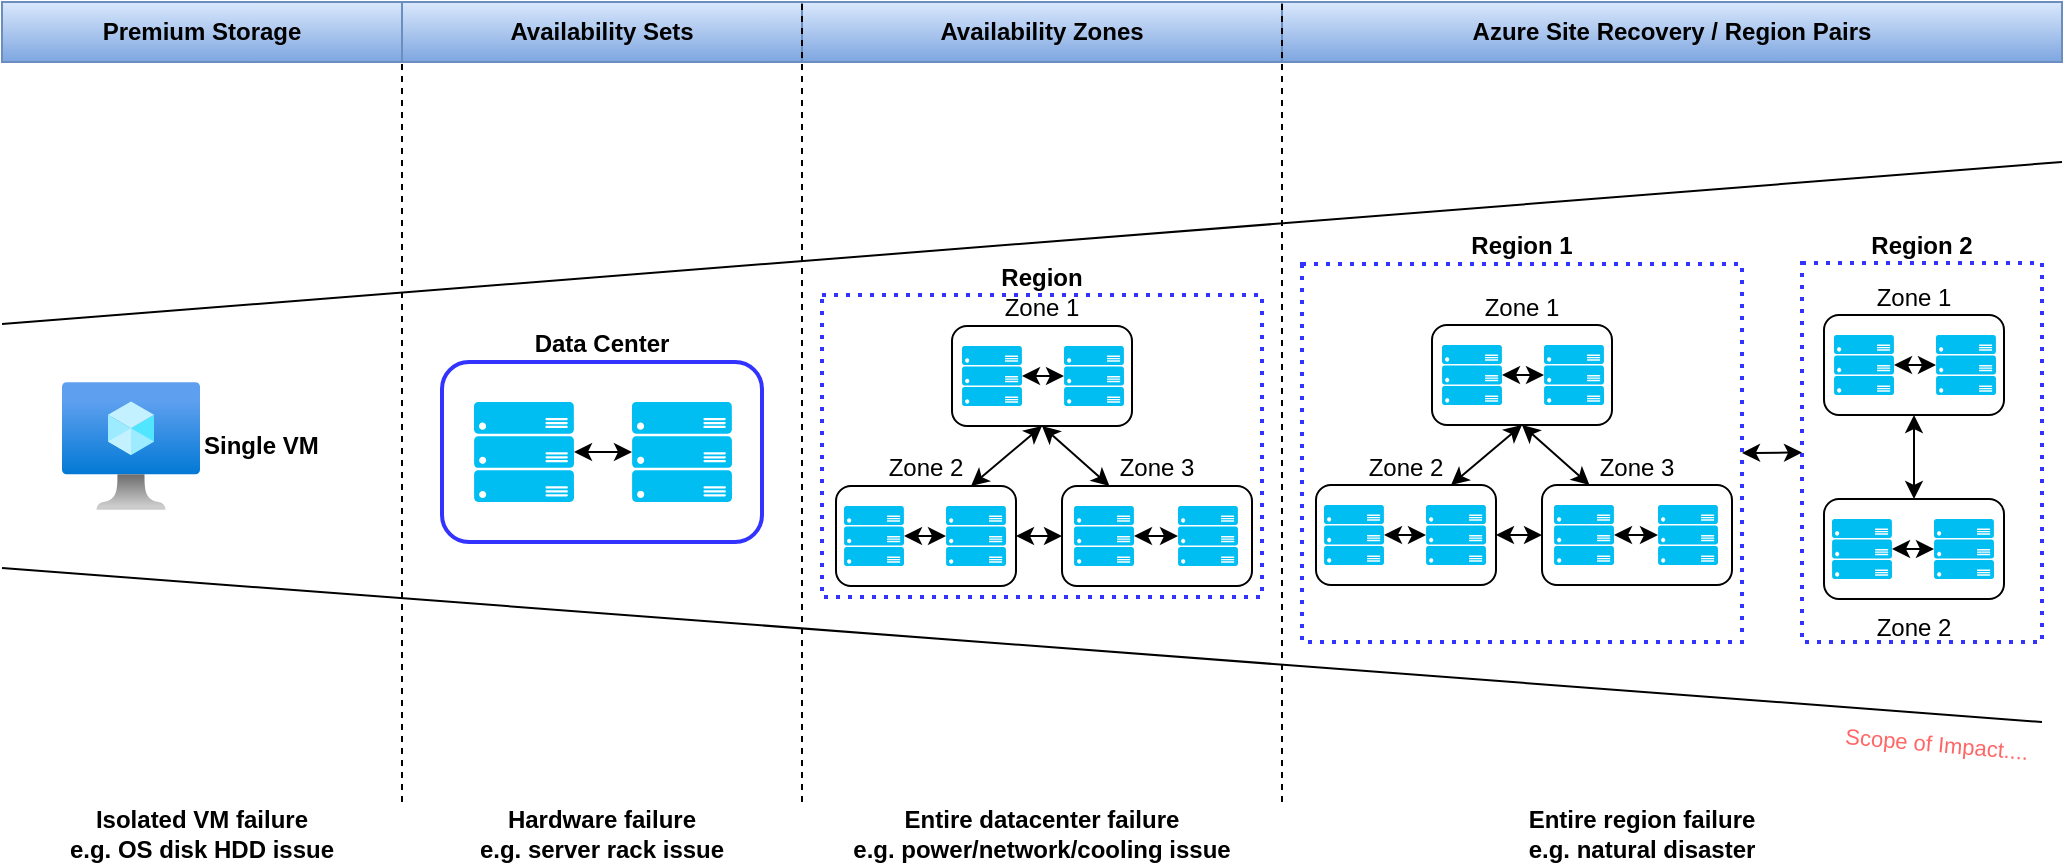 <mxfile version="20.6.0" type="github">
  <diagram id="yHkP9et_nurtHbuX6qxw" name="Page-1">
    <mxGraphModel dx="1550" dy="867" grid="1" gridSize="10" guides="1" tooltips="1" connect="1" arrows="1" fold="1" page="1" pageScale="1" pageWidth="1100" pageHeight="850" math="0" shadow="0">
      <root>
        <mxCell id="0" />
        <mxCell id="1" parent="0" />
        <mxCell id="2sGrRd3t7OlV81lBVQXa-1" value="" style="endArrow=none;dashed=1;html=1;rounded=0;entryX=1;entryY=0;entryDx=0;entryDy=0;" parent="1" target="2sGrRd3t7OlV81lBVQXa-7" edge="1">
          <mxGeometry width="50" height="50" relative="1" as="geometry">
            <mxPoint x="240" y="520" as="sourcePoint" />
            <mxPoint x="240" y="150" as="targetPoint" />
          </mxGeometry>
        </mxCell>
        <mxCell id="2sGrRd3t7OlV81lBVQXa-5" value="" style="endArrow=none;html=1;rounded=0;" parent="1" edge="1">
          <mxGeometry width="50" height="50" relative="1" as="geometry">
            <mxPoint x="40" y="281" as="sourcePoint" />
            <mxPoint x="1070" y="200" as="targetPoint" />
          </mxGeometry>
        </mxCell>
        <mxCell id="2sGrRd3t7OlV81lBVQXa-7" value="Premium Storage" style="rounded=0;whiteSpace=wrap;html=1;fillColor=#dae8fc;gradientColor=#7ea6e0;strokeColor=#6c8ebf;fontStyle=1" parent="1" vertex="1">
          <mxGeometry x="40" y="120" width="200" height="30" as="geometry" />
        </mxCell>
        <mxCell id="2sGrRd3t7OlV81lBVQXa-8" value="Availability Sets" style="rounded=0;whiteSpace=wrap;html=1;fillColor=#dae8fc;gradientColor=#7ea6e0;strokeColor=#6c8ebf;fontStyle=1" parent="1" vertex="1">
          <mxGeometry x="240" y="120" width="200" height="30" as="geometry" />
        </mxCell>
        <mxCell id="2sGrRd3t7OlV81lBVQXa-9" value="Availability Zones" style="rounded=0;whiteSpace=wrap;html=1;fillColor=#dae8fc;gradientColor=#7ea6e0;strokeColor=#6c8ebf;fontStyle=1" parent="1" vertex="1">
          <mxGeometry x="440" y="120" width="240" height="30" as="geometry" />
        </mxCell>
        <mxCell id="2sGrRd3t7OlV81lBVQXa-10" value="Azure Site Recovery / Region Pairs" style="rounded=0;whiteSpace=wrap;html=1;fillColor=#dae8fc;gradientColor=#7ea6e0;strokeColor=#6c8ebf;fontStyle=1" parent="1" vertex="1">
          <mxGeometry x="680" y="120" width="390" height="30" as="geometry" />
        </mxCell>
        <mxCell id="2sGrRd3t7OlV81lBVQXa-14" value="" style="endArrow=none;html=1;rounded=0;" parent="1" edge="1">
          <mxGeometry width="50" height="50" relative="1" as="geometry">
            <mxPoint x="40" y="403" as="sourcePoint" />
            <mxPoint x="1060" y="480" as="targetPoint" />
          </mxGeometry>
        </mxCell>
        <mxCell id="g8kyRkZsqTqi61Bz7J0J-63" value="Scope of Impact...." style="edgeLabel;html=1;align=center;verticalAlign=middle;resizable=0;points=[];rotation=5;fontColor=#FF6666;" vertex="1" connectable="0" parent="2sGrRd3t7OlV81lBVQXa-14">
          <mxGeometry x="-0.835" y="-2" relative="1" as="geometry">
            <mxPoint x="883" y="79" as="offset" />
          </mxGeometry>
        </mxCell>
        <mxCell id="2sGrRd3t7OlV81lBVQXa-15" value="" style="endArrow=none;dashed=1;html=1;rounded=0;entryX=1;entryY=0;entryDx=0;entryDy=0;" parent="1" edge="1">
          <mxGeometry width="50" height="50" relative="1" as="geometry">
            <mxPoint x="440" y="520" as="sourcePoint" />
            <mxPoint x="440" y="120" as="targetPoint" />
          </mxGeometry>
        </mxCell>
        <mxCell id="2sGrRd3t7OlV81lBVQXa-16" value="" style="endArrow=none;dashed=1;html=1;rounded=0;entryX=1;entryY=0;entryDx=0;entryDy=0;" parent="1" edge="1">
          <mxGeometry width="50" height="50" relative="1" as="geometry">
            <mxPoint x="680" y="520" as="sourcePoint" />
            <mxPoint x="680" y="120" as="targetPoint" />
          </mxGeometry>
        </mxCell>
        <mxCell id="2sGrRd3t7OlV81lBVQXa-18" value="Isolated VM failure&lt;br&gt;e.g. OS disk HDD issue" style="text;html=1;strokeColor=none;fillColor=none;align=center;verticalAlign=middle;whiteSpace=wrap;rounded=0;fontStyle=1" parent="1" vertex="1">
          <mxGeometry x="40" y="521" width="200" height="30" as="geometry" />
        </mxCell>
        <mxCell id="2sGrRd3t7OlV81lBVQXa-19" value="Hardware failure&lt;br&gt;e.g. server rack issue" style="text;html=1;strokeColor=none;fillColor=none;align=center;verticalAlign=middle;whiteSpace=wrap;rounded=0;fontStyle=1" parent="1" vertex="1">
          <mxGeometry x="240" y="521" width="200" height="30" as="geometry" />
        </mxCell>
        <mxCell id="2sGrRd3t7OlV81lBVQXa-20" value="Entire datacenter failure&lt;br&gt;e.g. power/network/cooling issue" style="text;html=1;strokeColor=none;fillColor=none;align=center;verticalAlign=middle;whiteSpace=wrap;rounded=0;fontStyle=1" parent="1" vertex="1">
          <mxGeometry x="440" y="521" width="240" height="30" as="geometry" />
        </mxCell>
        <mxCell id="2sGrRd3t7OlV81lBVQXa-21" value="Entire region failure&lt;br&gt;e.g. natural disaster" style="text;html=1;strokeColor=none;fillColor=none;align=center;verticalAlign=middle;whiteSpace=wrap;rounded=0;fontStyle=1" parent="1" vertex="1">
          <mxGeometry x="680" y="521" width="360" height="30" as="geometry" />
        </mxCell>
        <mxCell id="g8kyRkZsqTqi61Bz7J0J-1" value="Single VM" style="aspect=fixed;html=1;points=[];align=left;image;fontSize=12;image=img/lib/azure2/compute/Virtual_Machine.svg;labelPosition=right;verticalLabelPosition=middle;verticalAlign=middle;fontStyle=1" vertex="1" parent="1">
          <mxGeometry x="70" y="310" width="69" height="64" as="geometry" />
        </mxCell>
        <mxCell id="g8kyRkZsqTqi61Bz7J0J-3" value="&lt;span style=&quot;font-weight: 700;&quot;&gt;Data Center&lt;/span&gt;" style="rounded=1;whiteSpace=wrap;html=1;strokeWidth=2;strokeColor=#3333FF;labelPosition=center;verticalLabelPosition=top;align=center;verticalAlign=bottom;" vertex="1" parent="1">
          <mxGeometry x="260" y="300" width="160" height="90" as="geometry" />
        </mxCell>
        <mxCell id="g8kyRkZsqTqi61Bz7J0J-4" value="" style="verticalLabelPosition=bottom;html=1;verticalAlign=top;align=center;strokeColor=none;fillColor=#00BEF2;shape=mxgraph.azure.server_rack;" vertex="1" parent="1">
          <mxGeometry x="276" y="320" width="50" height="50" as="geometry" />
        </mxCell>
        <mxCell id="g8kyRkZsqTqi61Bz7J0J-5" value="" style="verticalLabelPosition=bottom;html=1;verticalAlign=top;align=center;strokeColor=none;fillColor=#00BEF2;shape=mxgraph.azure.server_rack;" vertex="1" parent="1">
          <mxGeometry x="355" y="320" width="50" height="50" as="geometry" />
        </mxCell>
        <mxCell id="g8kyRkZsqTqi61Bz7J0J-6" value="" style="endArrow=classic;startArrow=classic;html=1;rounded=0;exitX=1;exitY=0.5;exitDx=0;exitDy=0;exitPerimeter=0;entryX=0;entryY=0.5;entryDx=0;entryDy=0;entryPerimeter=0;" edge="1" parent="1" source="g8kyRkZsqTqi61Bz7J0J-4" target="g8kyRkZsqTqi61Bz7J0J-5">
          <mxGeometry width="50" height="50" relative="1" as="geometry">
            <mxPoint x="520" y="570" as="sourcePoint" />
            <mxPoint x="570" y="520" as="targetPoint" />
          </mxGeometry>
        </mxCell>
        <mxCell id="g8kyRkZsqTqi61Bz7J0J-9" value="Region" style="rounded=0;whiteSpace=wrap;html=1;dashed=1;dashPattern=1 2;fontStyle=1;labelPosition=center;verticalLabelPosition=top;align=center;verticalAlign=bottom;strokeColor=#3333FF;strokeWidth=2;" vertex="1" parent="1">
          <mxGeometry x="450" y="266.5" width="220" height="151" as="geometry" />
        </mxCell>
        <mxCell id="g8kyRkZsqTqi61Bz7J0J-10" value="Zone 1" style="rounded=1;whiteSpace=wrap;html=1;labelPosition=center;verticalLabelPosition=top;align=center;verticalAlign=bottom;" vertex="1" parent="1">
          <mxGeometry x="515" y="282" width="90" height="50" as="geometry" />
        </mxCell>
        <mxCell id="g8kyRkZsqTqi61Bz7J0J-11" value="" style="verticalLabelPosition=bottom;html=1;verticalAlign=top;align=center;strokeColor=none;fillColor=#00BEF2;shape=mxgraph.azure.server_rack;" vertex="1" parent="1">
          <mxGeometry x="520" y="292" width="30" height="30" as="geometry" />
        </mxCell>
        <mxCell id="g8kyRkZsqTqi61Bz7J0J-12" value="" style="verticalLabelPosition=bottom;html=1;verticalAlign=top;align=center;strokeColor=none;fillColor=#00BEF2;shape=mxgraph.azure.server_rack;" vertex="1" parent="1">
          <mxGeometry x="571" y="292" width="30" height="30" as="geometry" />
        </mxCell>
        <mxCell id="g8kyRkZsqTqi61Bz7J0J-13" value="" style="endArrow=classic;startArrow=classic;html=1;rounded=0;exitX=1;exitY=0.5;exitDx=0;exitDy=0;exitPerimeter=0;entryX=0;entryY=0.5;entryDx=0;entryDy=0;entryPerimeter=0;" edge="1" parent="1" source="g8kyRkZsqTqi61Bz7J0J-11" target="g8kyRkZsqTqi61Bz7J0J-12">
          <mxGeometry width="50" height="50" relative="1" as="geometry">
            <mxPoint x="775" y="552" as="sourcePoint" />
            <mxPoint x="825" y="502" as="targetPoint" />
          </mxGeometry>
        </mxCell>
        <mxCell id="g8kyRkZsqTqi61Bz7J0J-14" value="Zone 2" style="rounded=1;whiteSpace=wrap;html=1;labelPosition=center;verticalLabelPosition=top;align=center;verticalAlign=bottom;" vertex="1" parent="1">
          <mxGeometry x="457" y="362" width="90" height="50" as="geometry" />
        </mxCell>
        <mxCell id="g8kyRkZsqTqi61Bz7J0J-15" value="" style="verticalLabelPosition=bottom;html=1;verticalAlign=top;align=center;strokeColor=none;fillColor=#00BEF2;shape=mxgraph.azure.server_rack;" vertex="1" parent="1">
          <mxGeometry x="461" y="372" width="30" height="30" as="geometry" />
        </mxCell>
        <mxCell id="g8kyRkZsqTqi61Bz7J0J-16" value="" style="verticalLabelPosition=bottom;html=1;verticalAlign=top;align=center;strokeColor=none;fillColor=#00BEF2;shape=mxgraph.azure.server_rack;" vertex="1" parent="1">
          <mxGeometry x="512" y="372" width="30" height="30" as="geometry" />
        </mxCell>
        <mxCell id="g8kyRkZsqTqi61Bz7J0J-17" value="" style="endArrow=classic;startArrow=classic;html=1;rounded=0;exitX=1;exitY=0.5;exitDx=0;exitDy=0;exitPerimeter=0;entryX=0;entryY=0.5;entryDx=0;entryDy=0;entryPerimeter=0;" edge="1" parent="1" source="g8kyRkZsqTqi61Bz7J0J-15" target="g8kyRkZsqTqi61Bz7J0J-16">
          <mxGeometry width="50" height="50" relative="1" as="geometry">
            <mxPoint x="717" y="632" as="sourcePoint" />
            <mxPoint x="767" y="582" as="targetPoint" />
          </mxGeometry>
        </mxCell>
        <mxCell id="g8kyRkZsqTqi61Bz7J0J-18" value="Zone 3" style="rounded=1;whiteSpace=wrap;html=1;labelPosition=center;verticalLabelPosition=top;align=center;verticalAlign=bottom;" vertex="1" parent="1">
          <mxGeometry x="570" y="362" width="95" height="50" as="geometry" />
        </mxCell>
        <mxCell id="g8kyRkZsqTqi61Bz7J0J-19" value="" style="verticalLabelPosition=bottom;html=1;verticalAlign=top;align=center;strokeColor=none;fillColor=#00BEF2;shape=mxgraph.azure.server_rack;" vertex="1" parent="1">
          <mxGeometry x="576" y="372" width="30" height="30" as="geometry" />
        </mxCell>
        <mxCell id="g8kyRkZsqTqi61Bz7J0J-20" value="" style="verticalLabelPosition=bottom;html=1;verticalAlign=top;align=center;strokeColor=none;fillColor=#00BEF2;shape=mxgraph.azure.server_rack;" vertex="1" parent="1">
          <mxGeometry x="628" y="372" width="30" height="30" as="geometry" />
        </mxCell>
        <mxCell id="g8kyRkZsqTqi61Bz7J0J-21" value="" style="endArrow=classic;startArrow=classic;html=1;rounded=0;exitX=1;exitY=0.5;exitDx=0;exitDy=0;exitPerimeter=0;entryX=0;entryY=0.5;entryDx=0;entryDy=0;entryPerimeter=0;" edge="1" parent="1" source="g8kyRkZsqTqi61Bz7J0J-19" target="g8kyRkZsqTqi61Bz7J0J-20">
          <mxGeometry width="50" height="50" relative="1" as="geometry">
            <mxPoint x="830" y="632" as="sourcePoint" />
            <mxPoint x="880" y="582" as="targetPoint" />
          </mxGeometry>
        </mxCell>
        <mxCell id="g8kyRkZsqTqi61Bz7J0J-26" value="" style="endArrow=classic;startArrow=classic;html=1;rounded=0;entryX=0.5;entryY=1;entryDx=0;entryDy=0;exitX=0.75;exitY=0;exitDx=0;exitDy=0;" edge="1" parent="1" source="g8kyRkZsqTqi61Bz7J0J-14" target="g8kyRkZsqTqi61Bz7J0J-10">
          <mxGeometry width="50" height="50" relative="1" as="geometry">
            <mxPoint x="540" y="146.5" as="sourcePoint" />
            <mxPoint x="590" y="96.5" as="targetPoint" />
          </mxGeometry>
        </mxCell>
        <mxCell id="g8kyRkZsqTqi61Bz7J0J-27" value="" style="endArrow=classic;startArrow=classic;html=1;rounded=0;entryX=0.5;entryY=1;entryDx=0;entryDy=0;exitX=0.25;exitY=0;exitDx=0;exitDy=0;" edge="1" parent="1" source="g8kyRkZsqTqi61Bz7J0J-18" target="g8kyRkZsqTqi61Bz7J0J-10">
          <mxGeometry width="50" height="50" relative="1" as="geometry">
            <mxPoint x="537.5" y="372" as="sourcePoint" />
            <mxPoint x="570" y="342" as="targetPoint" />
          </mxGeometry>
        </mxCell>
        <mxCell id="g8kyRkZsqTqi61Bz7J0J-28" value="" style="endArrow=classic;startArrow=classic;html=1;rounded=0;entryX=0;entryY=0.5;entryDx=0;entryDy=0;exitX=1;exitY=0.5;exitDx=0;exitDy=0;" edge="1" parent="1" source="g8kyRkZsqTqi61Bz7J0J-14" target="g8kyRkZsqTqi61Bz7J0J-18">
          <mxGeometry width="50" height="50" relative="1" as="geometry">
            <mxPoint x="547.5" y="382" as="sourcePoint" />
            <mxPoint x="580" y="352" as="targetPoint" />
          </mxGeometry>
        </mxCell>
        <mxCell id="g8kyRkZsqTqi61Bz7J0J-29" value="Region 1" style="rounded=0;whiteSpace=wrap;html=1;dashed=1;dashPattern=1 2;labelPosition=center;verticalLabelPosition=top;align=center;verticalAlign=bottom;fontStyle=1;strokeColor=#3333FF;strokeWidth=2;" vertex="1" parent="1">
          <mxGeometry x="690" y="251" width="220" height="189" as="geometry" />
        </mxCell>
        <mxCell id="g8kyRkZsqTqi61Bz7J0J-30" value="Zone 1" style="rounded=1;whiteSpace=wrap;html=1;labelPosition=center;verticalLabelPosition=top;align=center;verticalAlign=bottom;" vertex="1" parent="1">
          <mxGeometry x="755" y="281.5" width="90" height="50" as="geometry" />
        </mxCell>
        <mxCell id="g8kyRkZsqTqi61Bz7J0J-31" value="" style="verticalLabelPosition=bottom;html=1;verticalAlign=top;align=center;strokeColor=none;fillColor=#00BEF2;shape=mxgraph.azure.server_rack;" vertex="1" parent="1">
          <mxGeometry x="760" y="291.5" width="30" height="30" as="geometry" />
        </mxCell>
        <mxCell id="g8kyRkZsqTqi61Bz7J0J-32" value="" style="verticalLabelPosition=bottom;html=1;verticalAlign=top;align=center;strokeColor=none;fillColor=#00BEF2;shape=mxgraph.azure.server_rack;" vertex="1" parent="1">
          <mxGeometry x="811" y="291.5" width="30" height="30" as="geometry" />
        </mxCell>
        <mxCell id="g8kyRkZsqTqi61Bz7J0J-33" value="" style="endArrow=classic;startArrow=classic;html=1;rounded=0;exitX=1;exitY=0.5;exitDx=0;exitDy=0;exitPerimeter=0;entryX=0;entryY=0.5;entryDx=0;entryDy=0;entryPerimeter=0;" edge="1" parent="1" source="g8kyRkZsqTqi61Bz7J0J-31" target="g8kyRkZsqTqi61Bz7J0J-32">
          <mxGeometry width="50" height="50" relative="1" as="geometry">
            <mxPoint x="1015" y="551.5" as="sourcePoint" />
            <mxPoint x="1065" y="501.5" as="targetPoint" />
          </mxGeometry>
        </mxCell>
        <mxCell id="g8kyRkZsqTqi61Bz7J0J-34" value="Zone 2" style="rounded=1;whiteSpace=wrap;html=1;labelPosition=center;verticalLabelPosition=top;align=center;verticalAlign=bottom;" vertex="1" parent="1">
          <mxGeometry x="697" y="361.5" width="90" height="50" as="geometry" />
        </mxCell>
        <mxCell id="g8kyRkZsqTqi61Bz7J0J-35" value="" style="verticalLabelPosition=bottom;html=1;verticalAlign=top;align=center;strokeColor=none;fillColor=#00BEF2;shape=mxgraph.azure.server_rack;" vertex="1" parent="1">
          <mxGeometry x="701" y="371.5" width="30" height="30" as="geometry" />
        </mxCell>
        <mxCell id="g8kyRkZsqTqi61Bz7J0J-36" value="" style="verticalLabelPosition=bottom;html=1;verticalAlign=top;align=center;strokeColor=none;fillColor=#00BEF2;shape=mxgraph.azure.server_rack;" vertex="1" parent="1">
          <mxGeometry x="752" y="371.5" width="30" height="30" as="geometry" />
        </mxCell>
        <mxCell id="g8kyRkZsqTqi61Bz7J0J-37" value="" style="endArrow=classic;startArrow=classic;html=1;rounded=0;exitX=1;exitY=0.5;exitDx=0;exitDy=0;exitPerimeter=0;entryX=0;entryY=0.5;entryDx=0;entryDy=0;entryPerimeter=0;" edge="1" parent="1" source="g8kyRkZsqTqi61Bz7J0J-35" target="g8kyRkZsqTqi61Bz7J0J-36">
          <mxGeometry width="50" height="50" relative="1" as="geometry">
            <mxPoint x="957" y="631.5" as="sourcePoint" />
            <mxPoint x="1007" y="581.5" as="targetPoint" />
          </mxGeometry>
        </mxCell>
        <mxCell id="g8kyRkZsqTqi61Bz7J0J-38" value="Zone 3" style="rounded=1;whiteSpace=wrap;html=1;labelPosition=center;verticalLabelPosition=top;align=center;verticalAlign=bottom;" vertex="1" parent="1">
          <mxGeometry x="810" y="361.5" width="95" height="50" as="geometry" />
        </mxCell>
        <mxCell id="g8kyRkZsqTqi61Bz7J0J-39" value="" style="verticalLabelPosition=bottom;html=1;verticalAlign=top;align=center;strokeColor=none;fillColor=#00BEF2;shape=mxgraph.azure.server_rack;" vertex="1" parent="1">
          <mxGeometry x="816" y="371.5" width="30" height="30" as="geometry" />
        </mxCell>
        <mxCell id="g8kyRkZsqTqi61Bz7J0J-40" value="" style="verticalLabelPosition=bottom;html=1;verticalAlign=top;align=center;strokeColor=none;fillColor=#00BEF2;shape=mxgraph.azure.server_rack;" vertex="1" parent="1">
          <mxGeometry x="868" y="371.5" width="30" height="30" as="geometry" />
        </mxCell>
        <mxCell id="g8kyRkZsqTqi61Bz7J0J-41" value="" style="endArrow=classic;startArrow=classic;html=1;rounded=0;exitX=1;exitY=0.5;exitDx=0;exitDy=0;exitPerimeter=0;entryX=0;entryY=0.5;entryDx=0;entryDy=0;entryPerimeter=0;" edge="1" parent="1" source="g8kyRkZsqTqi61Bz7J0J-39" target="g8kyRkZsqTqi61Bz7J0J-40">
          <mxGeometry width="50" height="50" relative="1" as="geometry">
            <mxPoint x="1070" y="631.5" as="sourcePoint" />
            <mxPoint x="1120" y="581.5" as="targetPoint" />
          </mxGeometry>
        </mxCell>
        <mxCell id="g8kyRkZsqTqi61Bz7J0J-42" value="" style="endArrow=classic;startArrow=classic;html=1;rounded=0;entryX=0.5;entryY=1;entryDx=0;entryDy=0;exitX=0.75;exitY=0;exitDx=0;exitDy=0;" edge="1" parent="1" source="g8kyRkZsqTqi61Bz7J0J-34" target="g8kyRkZsqTqi61Bz7J0J-30">
          <mxGeometry width="50" height="50" relative="1" as="geometry">
            <mxPoint x="780" y="146" as="sourcePoint" />
            <mxPoint x="830" y="96" as="targetPoint" />
          </mxGeometry>
        </mxCell>
        <mxCell id="g8kyRkZsqTqi61Bz7J0J-43" value="" style="endArrow=classic;startArrow=classic;html=1;rounded=0;entryX=0.5;entryY=1;entryDx=0;entryDy=0;exitX=0.25;exitY=0;exitDx=0;exitDy=0;" edge="1" parent="1" source="g8kyRkZsqTqi61Bz7J0J-38" target="g8kyRkZsqTqi61Bz7J0J-30">
          <mxGeometry width="50" height="50" relative="1" as="geometry">
            <mxPoint x="777.5" y="371.5" as="sourcePoint" />
            <mxPoint x="810" y="341.5" as="targetPoint" />
          </mxGeometry>
        </mxCell>
        <mxCell id="g8kyRkZsqTqi61Bz7J0J-44" value="" style="endArrow=classic;startArrow=classic;html=1;rounded=0;entryX=0;entryY=0.5;entryDx=0;entryDy=0;exitX=1;exitY=0.5;exitDx=0;exitDy=0;" edge="1" parent="1" source="g8kyRkZsqTqi61Bz7J0J-34" target="g8kyRkZsqTqi61Bz7J0J-38">
          <mxGeometry width="50" height="50" relative="1" as="geometry">
            <mxPoint x="787.5" y="381.5" as="sourcePoint" />
            <mxPoint x="820" y="351.5" as="targetPoint" />
          </mxGeometry>
        </mxCell>
        <mxCell id="g8kyRkZsqTqi61Bz7J0J-45" value="Region 2" style="rounded=0;whiteSpace=wrap;html=1;dashed=1;dashPattern=1 2;fontStyle=1;labelPosition=center;verticalLabelPosition=top;align=center;verticalAlign=bottom;strokeColor=#3333FF;strokeWidth=2;" vertex="1" parent="1">
          <mxGeometry x="940" y="250.5" width="120" height="189.5" as="geometry" />
        </mxCell>
        <mxCell id="g8kyRkZsqTqi61Bz7J0J-46" value="Zone 1" style="rounded=1;whiteSpace=wrap;html=1;labelPosition=center;verticalLabelPosition=top;align=center;verticalAlign=bottom;" vertex="1" parent="1">
          <mxGeometry x="951" y="276.5" width="90" height="50" as="geometry" />
        </mxCell>
        <mxCell id="g8kyRkZsqTqi61Bz7J0J-47" value="" style="verticalLabelPosition=bottom;html=1;verticalAlign=top;align=center;strokeColor=none;fillColor=#00BEF2;shape=mxgraph.azure.server_rack;" vertex="1" parent="1">
          <mxGeometry x="956" y="286.5" width="30" height="30" as="geometry" />
        </mxCell>
        <mxCell id="g8kyRkZsqTqi61Bz7J0J-48" value="" style="verticalLabelPosition=bottom;html=1;verticalAlign=top;align=center;strokeColor=none;fillColor=#00BEF2;shape=mxgraph.azure.server_rack;" vertex="1" parent="1">
          <mxGeometry x="1007" y="286.5" width="30" height="30" as="geometry" />
        </mxCell>
        <mxCell id="g8kyRkZsqTqi61Bz7J0J-49" value="" style="endArrow=classic;startArrow=classic;html=1;rounded=0;exitX=1;exitY=0.5;exitDx=0;exitDy=0;exitPerimeter=0;entryX=0;entryY=0.5;entryDx=0;entryDy=0;entryPerimeter=0;" edge="1" parent="1" source="g8kyRkZsqTqi61Bz7J0J-47" target="g8kyRkZsqTqi61Bz7J0J-48">
          <mxGeometry width="50" height="50" relative="1" as="geometry">
            <mxPoint x="1211" y="546.5" as="sourcePoint" />
            <mxPoint x="1261" y="496.5" as="targetPoint" />
          </mxGeometry>
        </mxCell>
        <mxCell id="g8kyRkZsqTqi61Bz7J0J-50" value="Zone 2" style="rounded=1;whiteSpace=wrap;html=1;labelPosition=center;verticalLabelPosition=bottom;align=center;verticalAlign=top;" vertex="1" parent="1">
          <mxGeometry x="951" y="368.5" width="90" height="50" as="geometry" />
        </mxCell>
        <mxCell id="g8kyRkZsqTqi61Bz7J0J-51" value="" style="verticalLabelPosition=bottom;html=1;verticalAlign=top;align=center;strokeColor=none;fillColor=#00BEF2;shape=mxgraph.azure.server_rack;" vertex="1" parent="1">
          <mxGeometry x="955" y="378.5" width="30" height="30" as="geometry" />
        </mxCell>
        <mxCell id="g8kyRkZsqTqi61Bz7J0J-52" value="" style="verticalLabelPosition=bottom;html=1;verticalAlign=top;align=center;strokeColor=none;fillColor=#00BEF2;shape=mxgraph.azure.server_rack;" vertex="1" parent="1">
          <mxGeometry x="1006" y="378.5" width="30" height="30" as="geometry" />
        </mxCell>
        <mxCell id="g8kyRkZsqTqi61Bz7J0J-53" value="" style="endArrow=classic;startArrow=classic;html=1;rounded=0;exitX=1;exitY=0.5;exitDx=0;exitDy=0;exitPerimeter=0;entryX=0;entryY=0.5;entryDx=0;entryDy=0;entryPerimeter=0;" edge="1" parent="1" source="g8kyRkZsqTqi61Bz7J0J-51" target="g8kyRkZsqTqi61Bz7J0J-52">
          <mxGeometry width="50" height="50" relative="1" as="geometry">
            <mxPoint x="1211" y="638.5" as="sourcePoint" />
            <mxPoint x="1261" y="588.5" as="targetPoint" />
          </mxGeometry>
        </mxCell>
        <mxCell id="g8kyRkZsqTqi61Bz7J0J-58" value="" style="endArrow=classic;startArrow=classic;html=1;rounded=0;entryX=0.5;entryY=1;entryDx=0;entryDy=0;exitX=0.5;exitY=0;exitDx=0;exitDy=0;" edge="1" parent="1" source="g8kyRkZsqTqi61Bz7J0J-50" target="g8kyRkZsqTqi61Bz7J0J-46">
          <mxGeometry width="50" height="50" relative="1" as="geometry">
            <mxPoint x="1030" y="130.5" as="sourcePoint" />
            <mxPoint x="1080" y="80.5" as="targetPoint" />
          </mxGeometry>
        </mxCell>
        <mxCell id="g8kyRkZsqTqi61Bz7J0J-64" value="" style="endArrow=classic;startArrow=classic;html=1;rounded=0;entryX=0;entryY=0.5;entryDx=0;entryDy=0;exitX=1;exitY=0.5;exitDx=0;exitDy=0;" edge="1" parent="1" source="g8kyRkZsqTqi61Bz7J0J-29" target="g8kyRkZsqTqi61Bz7J0J-45">
          <mxGeometry width="50" height="50" relative="1" as="geometry">
            <mxPoint x="1006" y="378.5" as="sourcePoint" />
            <mxPoint x="1006" y="336.5" as="targetPoint" />
          </mxGeometry>
        </mxCell>
      </root>
    </mxGraphModel>
  </diagram>
</mxfile>
